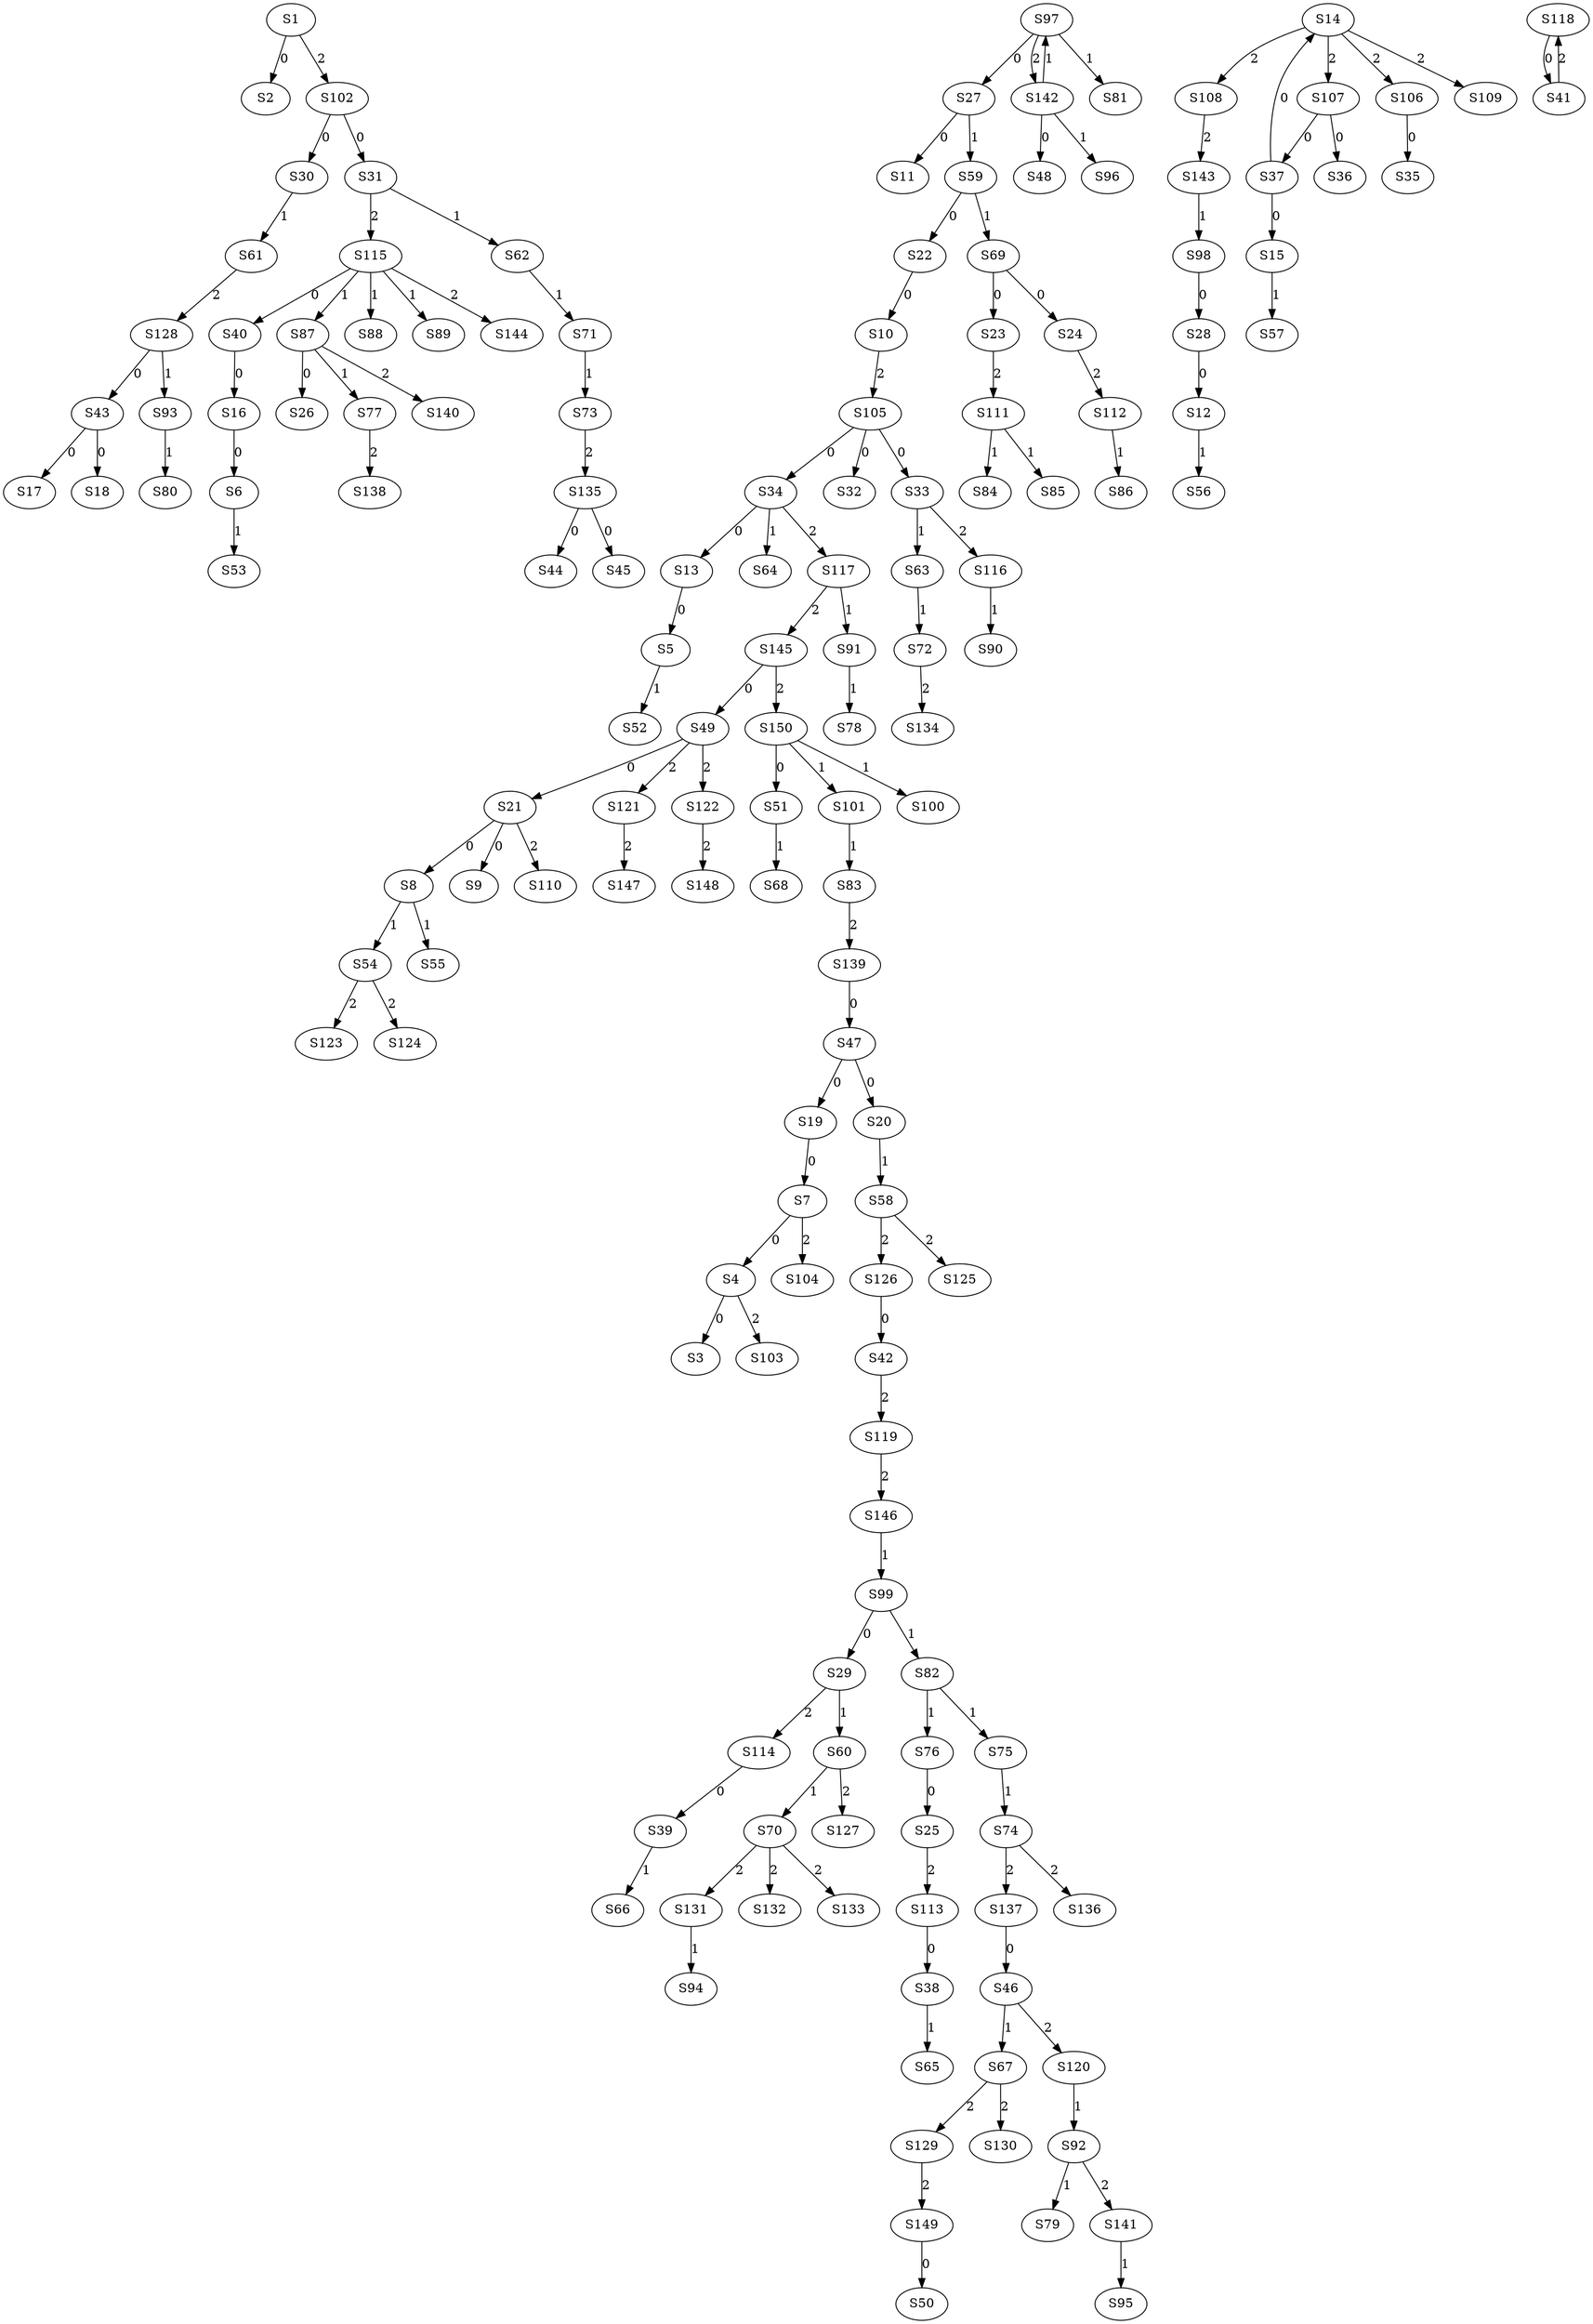 strict digraph {
	S1 -> S2 [ label = 0 ];
	S4 -> S3 [ label = 0 ];
	S7 -> S4 [ label = 0 ];
	S13 -> S5 [ label = 0 ];
	S16 -> S6 [ label = 0 ];
	S19 -> S7 [ label = 0 ];
	S21 -> S8 [ label = 0 ];
	S21 -> S9 [ label = 0 ];
	S22 -> S10 [ label = 0 ];
	S27 -> S11 [ label = 0 ];
	S28 -> S12 [ label = 0 ];
	S34 -> S13 [ label = 0 ];
	S37 -> S14 [ label = 0 ];
	S37 -> S15 [ label = 0 ];
	S40 -> S16 [ label = 0 ];
	S43 -> S17 [ label = 0 ];
	S43 -> S18 [ label = 0 ];
	S47 -> S19 [ label = 0 ];
	S47 -> S20 [ label = 0 ];
	S49 -> S21 [ label = 0 ];
	S59 -> S22 [ label = 0 ];
	S69 -> S23 [ label = 0 ];
	S69 -> S24 [ label = 0 ];
	S76 -> S25 [ label = 0 ];
	S87 -> S26 [ label = 0 ];
	S97 -> S27 [ label = 0 ];
	S98 -> S28 [ label = 0 ];
	S99 -> S29 [ label = 0 ];
	S102 -> S30 [ label = 0 ];
	S102 -> S31 [ label = 0 ];
	S105 -> S32 [ label = 0 ];
	S105 -> S33 [ label = 0 ];
	S105 -> S34 [ label = 0 ];
	S106 -> S35 [ label = 0 ];
	S107 -> S36 [ label = 0 ];
	S107 -> S37 [ label = 0 ];
	S113 -> S38 [ label = 0 ];
	S114 -> S39 [ label = 0 ];
	S115 -> S40 [ label = 0 ];
	S118 -> S41 [ label = 0 ];
	S126 -> S42 [ label = 0 ];
	S128 -> S43 [ label = 0 ];
	S135 -> S44 [ label = 0 ];
	S135 -> S45 [ label = 0 ];
	S137 -> S46 [ label = 0 ];
	S139 -> S47 [ label = 0 ];
	S142 -> S48 [ label = 0 ];
	S145 -> S49 [ label = 0 ];
	S149 -> S50 [ label = 0 ];
	S150 -> S51 [ label = 0 ];
	S5 -> S52 [ label = 1 ];
	S6 -> S53 [ label = 1 ];
	S8 -> S54 [ label = 1 ];
	S8 -> S55 [ label = 1 ];
	S12 -> S56 [ label = 1 ];
	S15 -> S57 [ label = 1 ];
	S20 -> S58 [ label = 1 ];
	S27 -> S59 [ label = 1 ];
	S29 -> S60 [ label = 1 ];
	S30 -> S61 [ label = 1 ];
	S31 -> S62 [ label = 1 ];
	S33 -> S63 [ label = 1 ];
	S34 -> S64 [ label = 1 ];
	S38 -> S65 [ label = 1 ];
	S39 -> S66 [ label = 1 ];
	S46 -> S67 [ label = 1 ];
	S51 -> S68 [ label = 1 ];
	S59 -> S69 [ label = 1 ];
	S60 -> S70 [ label = 1 ];
	S62 -> S71 [ label = 1 ];
	S63 -> S72 [ label = 1 ];
	S71 -> S73 [ label = 1 ];
	S75 -> S74 [ label = 1 ];
	S82 -> S75 [ label = 1 ];
	S82 -> S76 [ label = 1 ];
	S87 -> S77 [ label = 1 ];
	S91 -> S78 [ label = 1 ];
	S92 -> S79 [ label = 1 ];
	S93 -> S80 [ label = 1 ];
	S97 -> S81 [ label = 1 ];
	S99 -> S82 [ label = 1 ];
	S101 -> S83 [ label = 1 ];
	S111 -> S84 [ label = 1 ];
	S111 -> S85 [ label = 1 ];
	S112 -> S86 [ label = 1 ];
	S115 -> S87 [ label = 1 ];
	S115 -> S88 [ label = 1 ];
	S115 -> S89 [ label = 1 ];
	S116 -> S90 [ label = 1 ];
	S117 -> S91 [ label = 1 ];
	S120 -> S92 [ label = 1 ];
	S128 -> S93 [ label = 1 ];
	S131 -> S94 [ label = 1 ];
	S141 -> S95 [ label = 1 ];
	S142 -> S96 [ label = 1 ];
	S142 -> S97 [ label = 1 ];
	S143 -> S98 [ label = 1 ];
	S146 -> S99 [ label = 1 ];
	S150 -> S100 [ label = 1 ];
	S150 -> S101 [ label = 1 ];
	S1 -> S102 [ label = 2 ];
	S4 -> S103 [ label = 2 ];
	S7 -> S104 [ label = 2 ];
	S10 -> S105 [ label = 2 ];
	S14 -> S106 [ label = 2 ];
	S14 -> S107 [ label = 2 ];
	S14 -> S108 [ label = 2 ];
	S14 -> S109 [ label = 2 ];
	S21 -> S110 [ label = 2 ];
	S23 -> S111 [ label = 2 ];
	S24 -> S112 [ label = 2 ];
	S25 -> S113 [ label = 2 ];
	S29 -> S114 [ label = 2 ];
	S31 -> S115 [ label = 2 ];
	S33 -> S116 [ label = 2 ];
	S34 -> S117 [ label = 2 ];
	S41 -> S118 [ label = 2 ];
	S42 -> S119 [ label = 2 ];
	S46 -> S120 [ label = 2 ];
	S49 -> S121 [ label = 2 ];
	S49 -> S122 [ label = 2 ];
	S54 -> S123 [ label = 2 ];
	S54 -> S124 [ label = 2 ];
	S58 -> S125 [ label = 2 ];
	S58 -> S126 [ label = 2 ];
	S60 -> S127 [ label = 2 ];
	S61 -> S128 [ label = 2 ];
	S67 -> S129 [ label = 2 ];
	S67 -> S130 [ label = 2 ];
	S70 -> S131 [ label = 2 ];
	S70 -> S132 [ label = 2 ];
	S70 -> S133 [ label = 2 ];
	S72 -> S134 [ label = 2 ];
	S73 -> S135 [ label = 2 ];
	S74 -> S136 [ label = 2 ];
	S74 -> S137 [ label = 2 ];
	S77 -> S138 [ label = 2 ];
	S83 -> S139 [ label = 2 ];
	S87 -> S140 [ label = 2 ];
	S92 -> S141 [ label = 2 ];
	S97 -> S142 [ label = 2 ];
	S108 -> S143 [ label = 2 ];
	S115 -> S144 [ label = 2 ];
	S117 -> S145 [ label = 2 ];
	S119 -> S146 [ label = 2 ];
	S121 -> S147 [ label = 2 ];
	S122 -> S148 [ label = 2 ];
	S129 -> S149 [ label = 2 ];
	S145 -> S150 [ label = 2 ];
}